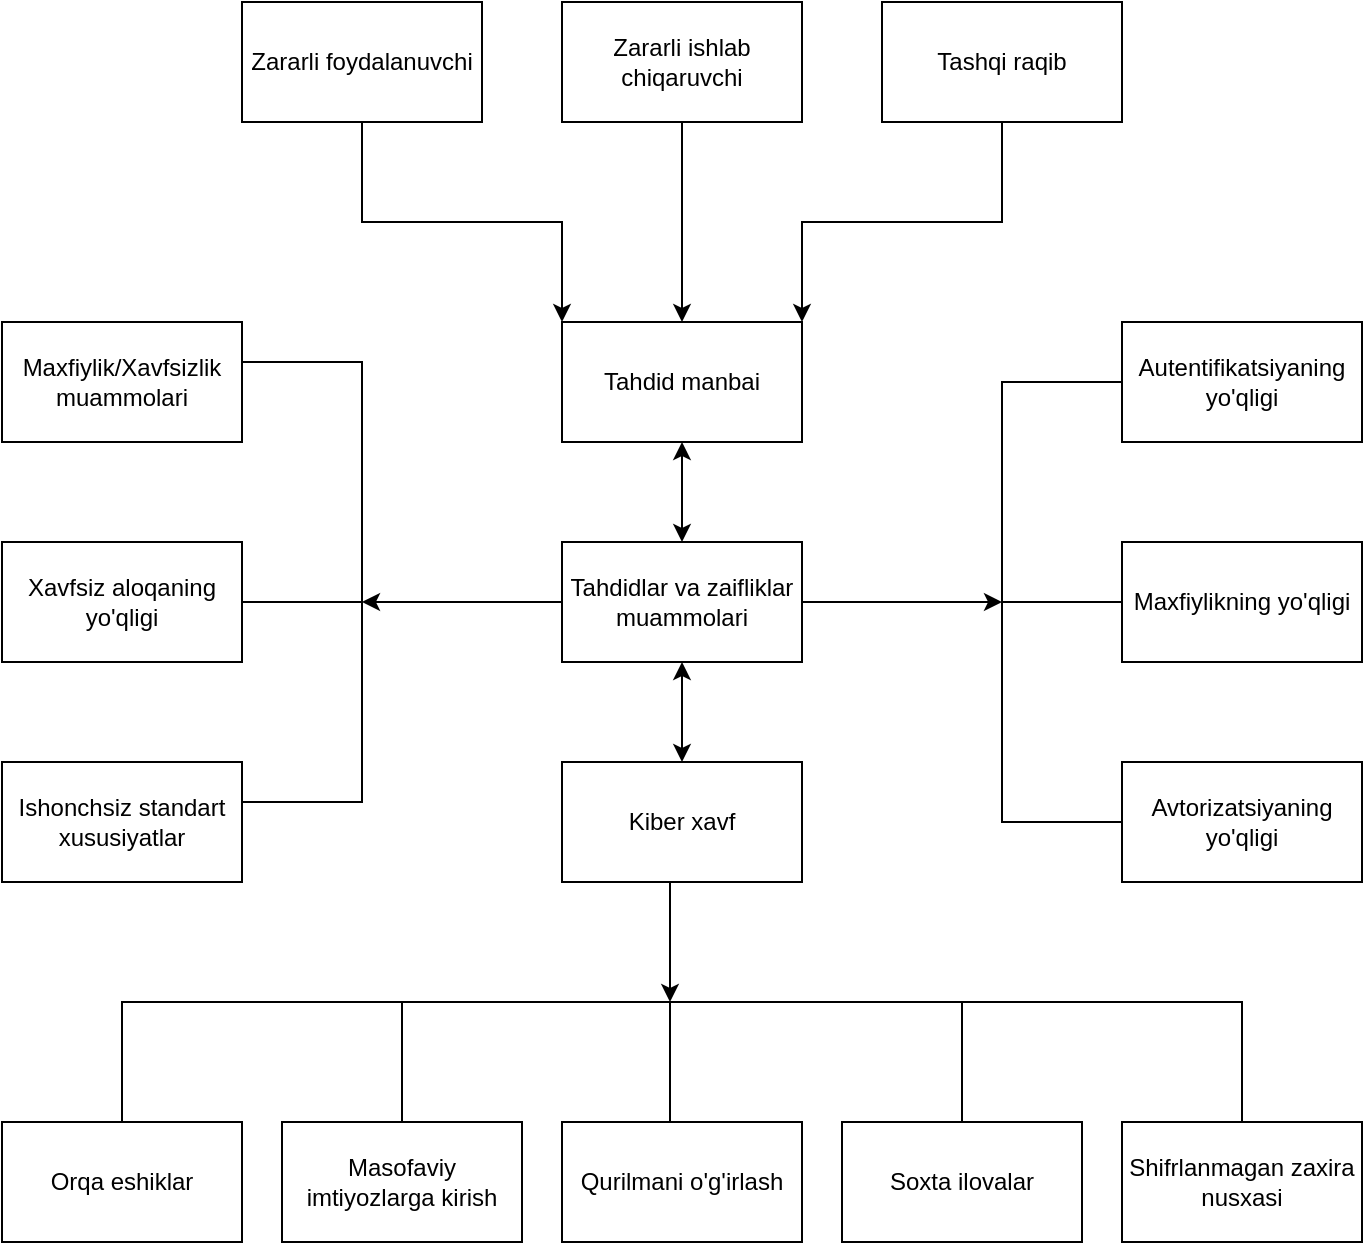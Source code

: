 <mxfile version="23.1.5" type="github">
  <diagram name="Страница — 1" id="EEYmVfNQnNg-81AyQVDw">
    <mxGraphModel dx="1173" dy="772" grid="1" gridSize="10" guides="1" tooltips="1" connect="1" arrows="1" fold="1" page="1" pageScale="1" pageWidth="827" pageHeight="1169" math="0" shadow="0">
      <root>
        <mxCell id="0" />
        <mxCell id="1" parent="0" />
        <mxCell id="C20tDrQQrzY1eQzP2aa4-8" style="edgeStyle=orthogonalEdgeStyle;rounded=0;orthogonalLoop=1;jettySize=auto;html=1;exitX=0.5;exitY=1;exitDx=0;exitDy=0;entryX=0;entryY=0;entryDx=0;entryDy=0;" edge="1" parent="1" source="C20tDrQQrzY1eQzP2aa4-1" target="C20tDrQQrzY1eQzP2aa4-4">
          <mxGeometry relative="1" as="geometry" />
        </mxCell>
        <mxCell id="C20tDrQQrzY1eQzP2aa4-1" value="Zararli foydalanuvchi" style="rounded=0;whiteSpace=wrap;html=1;" vertex="1" parent="1">
          <mxGeometry x="200" y="40" width="120" height="60" as="geometry" />
        </mxCell>
        <mxCell id="C20tDrQQrzY1eQzP2aa4-13" style="edgeStyle=orthogonalEdgeStyle;rounded=0;orthogonalLoop=1;jettySize=auto;html=1;exitX=0.5;exitY=1;exitDx=0;exitDy=0;entryX=0.5;entryY=0;entryDx=0;entryDy=0;" edge="1" parent="1" source="C20tDrQQrzY1eQzP2aa4-2" target="C20tDrQQrzY1eQzP2aa4-4">
          <mxGeometry relative="1" as="geometry" />
        </mxCell>
        <mxCell id="C20tDrQQrzY1eQzP2aa4-2" value="Zararli ishlab chiqaruvchi" style="rounded=0;whiteSpace=wrap;html=1;" vertex="1" parent="1">
          <mxGeometry x="360" y="40" width="120" height="60" as="geometry" />
        </mxCell>
        <mxCell id="C20tDrQQrzY1eQzP2aa4-10" style="edgeStyle=orthogonalEdgeStyle;rounded=0;orthogonalLoop=1;jettySize=auto;html=1;exitX=0.5;exitY=1;exitDx=0;exitDy=0;entryX=1;entryY=0;entryDx=0;entryDy=0;" edge="1" parent="1" source="C20tDrQQrzY1eQzP2aa4-3" target="C20tDrQQrzY1eQzP2aa4-4">
          <mxGeometry relative="1" as="geometry" />
        </mxCell>
        <mxCell id="C20tDrQQrzY1eQzP2aa4-3" value="Tashqi raqib" style="rounded=0;whiteSpace=wrap;html=1;" vertex="1" parent="1">
          <mxGeometry x="520" y="40" width="120" height="60" as="geometry" />
        </mxCell>
        <mxCell id="C20tDrQQrzY1eQzP2aa4-4" value="Tahdid manbai" style="rounded=0;whiteSpace=wrap;html=1;" vertex="1" parent="1">
          <mxGeometry x="360" y="200" width="120" height="60" as="geometry" />
        </mxCell>
        <mxCell id="C20tDrQQrzY1eQzP2aa4-5" value="Tahdidlar va zaifliklar muammolari" style="rounded=0;whiteSpace=wrap;html=1;" vertex="1" parent="1">
          <mxGeometry x="360" y="310" width="120" height="60" as="geometry" />
        </mxCell>
        <mxCell id="C20tDrQQrzY1eQzP2aa4-6" value="Kiber xavf" style="rounded=0;whiteSpace=wrap;html=1;" vertex="1" parent="1">
          <mxGeometry x="360" y="420" width="120" height="60" as="geometry" />
        </mxCell>
        <mxCell id="C20tDrQQrzY1eQzP2aa4-19" value="" style="endArrow=classic;startArrow=classic;html=1;rounded=0;" edge="1" parent="1" source="C20tDrQQrzY1eQzP2aa4-5">
          <mxGeometry width="50" height="50" relative="1" as="geometry">
            <mxPoint x="370" y="310" as="sourcePoint" />
            <mxPoint x="420" y="260" as="targetPoint" />
          </mxGeometry>
        </mxCell>
        <mxCell id="C20tDrQQrzY1eQzP2aa4-20" value="" style="endArrow=classic;startArrow=classic;html=1;rounded=0;entryX=0.5;entryY=1;entryDx=0;entryDy=0;exitX=0.5;exitY=0;exitDx=0;exitDy=0;" edge="1" parent="1" source="C20tDrQQrzY1eQzP2aa4-6" target="C20tDrQQrzY1eQzP2aa4-5">
          <mxGeometry width="50" height="50" relative="1" as="geometry">
            <mxPoint x="390" y="420" as="sourcePoint" />
            <mxPoint x="440" y="370" as="targetPoint" />
          </mxGeometry>
        </mxCell>
        <mxCell id="C20tDrQQrzY1eQzP2aa4-21" value="Maxfiylik/Xavfsizlik muammolari" style="rounded=0;whiteSpace=wrap;html=1;" vertex="1" parent="1">
          <mxGeometry x="80" y="200" width="120" height="60" as="geometry" />
        </mxCell>
        <mxCell id="C20tDrQQrzY1eQzP2aa4-22" value="Xavfsiz aloqaning yo&#39;qligi" style="rounded=0;whiteSpace=wrap;html=1;" vertex="1" parent="1">
          <mxGeometry x="80" y="310" width="120" height="60" as="geometry" />
        </mxCell>
        <mxCell id="C20tDrQQrzY1eQzP2aa4-23" value="Ishonchsiz standart xususiyatlar" style="rounded=0;whiteSpace=wrap;html=1;" vertex="1" parent="1">
          <mxGeometry x="80" y="420" width="120" height="60" as="geometry" />
        </mxCell>
        <mxCell id="C20tDrQQrzY1eQzP2aa4-26" value="Autentifikatsiyaning yo&#39;qligi" style="rounded=0;whiteSpace=wrap;html=1;" vertex="1" parent="1">
          <mxGeometry x="640" y="200" width="120" height="60" as="geometry" />
        </mxCell>
        <mxCell id="C20tDrQQrzY1eQzP2aa4-27" value="Maxfiylikning yo&#39;qligi" style="rounded=0;whiteSpace=wrap;html=1;" vertex="1" parent="1">
          <mxGeometry x="640" y="310" width="120" height="60" as="geometry" />
        </mxCell>
        <mxCell id="C20tDrQQrzY1eQzP2aa4-28" value="Avtorizatsiyaning yo&#39;qligi" style="rounded=0;whiteSpace=wrap;html=1;" vertex="1" parent="1">
          <mxGeometry x="640" y="420" width="120" height="60" as="geometry" />
        </mxCell>
        <mxCell id="C20tDrQQrzY1eQzP2aa4-34" value="" style="shape=partialRectangle;whiteSpace=wrap;html=1;bottom=1;right=1;left=1;top=0;fillColor=none;routingCenterX=-0.5;direction=south;" vertex="1" parent="1">
          <mxGeometry x="580" y="230" width="60" height="220" as="geometry" />
        </mxCell>
        <mxCell id="C20tDrQQrzY1eQzP2aa4-39" value="" style="shape=partialRectangle;whiteSpace=wrap;html=1;bottom=1;right=1;left=1;top=0;fillColor=none;routingCenterX=-0.5;direction=south;" vertex="1" parent="1">
          <mxGeometry x="580" y="340" width="60" height="110" as="geometry" />
        </mxCell>
        <mxCell id="C20tDrQQrzY1eQzP2aa4-40" value="" style="shape=partialRectangle;whiteSpace=wrap;html=1;bottom=1;right=1;left=1;top=0;fillColor=none;routingCenterX=-0.5;direction=north;" vertex="1" parent="1">
          <mxGeometry x="200" y="220" width="60" height="220" as="geometry" />
        </mxCell>
        <mxCell id="C20tDrQQrzY1eQzP2aa4-41" value="" style="shape=partialRectangle;whiteSpace=wrap;html=1;bottom=1;right=1;left=1;top=0;fillColor=none;routingCenterX=-0.5;direction=north;" vertex="1" parent="1">
          <mxGeometry x="200" y="340" width="60" height="100" as="geometry" />
        </mxCell>
        <mxCell id="C20tDrQQrzY1eQzP2aa4-43" value="" style="endArrow=classic;html=1;rounded=0;exitX=1;exitY=0.5;exitDx=0;exitDy=0;" edge="1" parent="1" source="C20tDrQQrzY1eQzP2aa4-5">
          <mxGeometry width="50" height="50" relative="1" as="geometry">
            <mxPoint x="530" y="390" as="sourcePoint" />
            <mxPoint x="580" y="340" as="targetPoint" />
          </mxGeometry>
        </mxCell>
        <mxCell id="C20tDrQQrzY1eQzP2aa4-44" value="" style="endArrow=classic;html=1;rounded=0;exitX=0;exitY=0.5;exitDx=0;exitDy=0;entryX=1;entryY=1;entryDx=0;entryDy=0;" edge="1" parent="1" source="C20tDrQQrzY1eQzP2aa4-5" target="C20tDrQQrzY1eQzP2aa4-41">
          <mxGeometry width="50" height="50" relative="1" as="geometry">
            <mxPoint x="210" y="380" as="sourcePoint" />
            <mxPoint x="260" y="330" as="targetPoint" />
          </mxGeometry>
        </mxCell>
        <mxCell id="C20tDrQQrzY1eQzP2aa4-45" value="Orqa eshiklar" style="rounded=0;whiteSpace=wrap;html=1;" vertex="1" parent="1">
          <mxGeometry x="80" y="600" width="120" height="60" as="geometry" />
        </mxCell>
        <mxCell id="C20tDrQQrzY1eQzP2aa4-46" value="Masofaviy imtiyozlarga kirish" style="rounded=0;whiteSpace=wrap;html=1;" vertex="1" parent="1">
          <mxGeometry x="220" y="600" width="120" height="60" as="geometry" />
        </mxCell>
        <mxCell id="C20tDrQQrzY1eQzP2aa4-47" value="Qurilmani o&#39;g&#39;irlash" style="rounded=0;whiteSpace=wrap;html=1;" vertex="1" parent="1">
          <mxGeometry x="360" y="600" width="120" height="60" as="geometry" />
        </mxCell>
        <mxCell id="C20tDrQQrzY1eQzP2aa4-48" value="Shifrlanmagan zaxira nusxasi" style="rounded=0;whiteSpace=wrap;html=1;" vertex="1" parent="1">
          <mxGeometry x="640" y="600" width="120" height="60" as="geometry" />
        </mxCell>
        <mxCell id="C20tDrQQrzY1eQzP2aa4-49" value="Soxta ilovalar" style="rounded=0;whiteSpace=wrap;html=1;" vertex="1" parent="1">
          <mxGeometry x="500" y="600" width="120" height="60" as="geometry" />
        </mxCell>
        <mxCell id="C20tDrQQrzY1eQzP2aa4-50" value="" style="shape=partialRectangle;whiteSpace=wrap;html=1;bottom=1;right=1;left=1;top=0;fillColor=none;routingCenterX=-0.5;direction=west;" vertex="1" parent="1">
          <mxGeometry x="140" y="540" width="560" height="60" as="geometry" />
        </mxCell>
        <mxCell id="C20tDrQQrzY1eQzP2aa4-51" value="" style="shape=partialRectangle;whiteSpace=wrap;html=1;bottom=1;right=1;left=1;top=0;fillColor=none;routingCenterX=-0.5;direction=west;" vertex="1" parent="1">
          <mxGeometry x="280" y="540" width="280" height="60" as="geometry" />
        </mxCell>
        <mxCell id="C20tDrQQrzY1eQzP2aa4-52" value="" style="shape=partialRectangle;whiteSpace=wrap;html=1;bottom=1;right=1;left=1;top=0;fillColor=none;routingCenterX=-0.5;direction=west;" vertex="1" parent="1">
          <mxGeometry x="414" y="540" width="286" height="60" as="geometry" />
        </mxCell>
        <mxCell id="C20tDrQQrzY1eQzP2aa4-53" style="edgeStyle=orthogonalEdgeStyle;rounded=0;orthogonalLoop=1;jettySize=auto;html=1;entryX=0.5;entryY=0;entryDx=0;entryDy=0;" edge="1" parent="1">
          <mxGeometry relative="1" as="geometry">
            <mxPoint x="414" y="480" as="sourcePoint" />
            <mxPoint x="414" y="540" as="targetPoint" />
          </mxGeometry>
        </mxCell>
      </root>
    </mxGraphModel>
  </diagram>
</mxfile>
